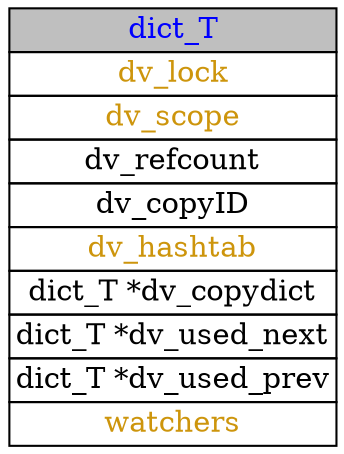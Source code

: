 digraph "TypeValue"
{
    // global attributes
    fontname="Helvetica"
    fontsize="10"
    //rankdir=LR

    // edge attributes
    edge [labelfontname="Helvetica", labelfontsize="10"];
    // node attributes
    node [color="black", fillcolor="white", style="filled", fontcolor="black", shape=none, width=0, height=0, margin=0];

    // node
    dict_T [label=<
    <TABLE BORDER="0" CELLBORDER="1" CELLSPACING="0">
        <TR><TD BGCOLOR="grey75"><FONT COLOR="blue">dict_T</FONT></TD></TR>
        <TR><TD PORT="f0" HREF="VarLockStatus.svg"><FONT COLOR="darkgoldenrod3">dv_lock</FONT></TD></TR>
        <TR><TD PORT="f1" HREF="ScopeType.svg"><FONT COLOR="darkgoldenrod3">dv_scope</FONT></TD></TR>
        <TR><TD PORT="f2">dv_refcount</TD></TR>
        <TR><TD PORT="f3">dv_copyID</TD></TR>
        <TR><TD PORT="f4" HREF="hashtab_T.svg"><FONT COLOR="darkgoldenrod3">dv_hashtab</FONT></TD></TR>
        <TR><TD PORT="f5">dict_T *dv_copydict</TD></TR>
        <TR><TD PORT="f6">dict_T *dv_used_next</TD></TR>
        <TR><TD PORT="f7">dict_T *dv_used_prev</TD></TR>
        <TR><TD PORT="f8" HREF="QUEUE.svg"><FONT COLOR="darkgoldenrod3">watchers</FONT></TD></TR>
    </TABLE>>];
}
